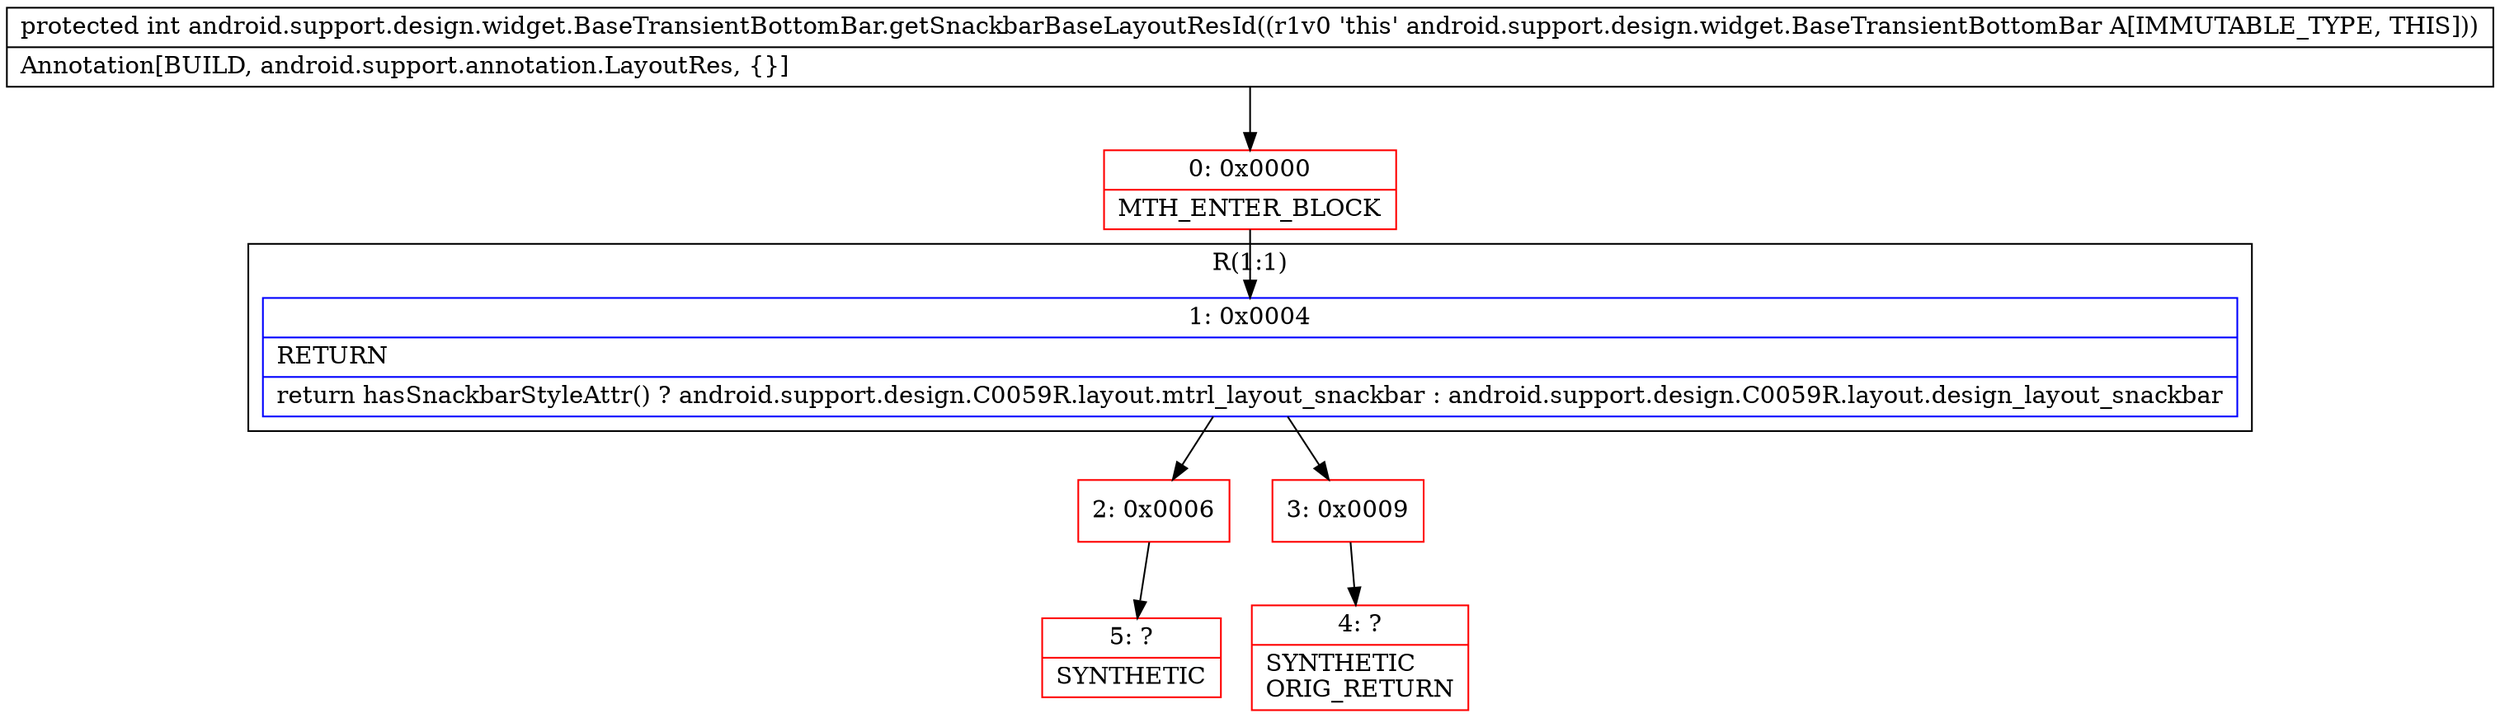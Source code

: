 digraph "CFG forandroid.support.design.widget.BaseTransientBottomBar.getSnackbarBaseLayoutResId()I" {
subgraph cluster_Region_793670283 {
label = "R(1:1)";
node [shape=record,color=blue];
Node_1 [shape=record,label="{1\:\ 0x0004|RETURN\l|return hasSnackbarStyleAttr() ? android.support.design.C0059R.layout.mtrl_layout_snackbar : android.support.design.C0059R.layout.design_layout_snackbar\l}"];
}
Node_0 [shape=record,color=red,label="{0\:\ 0x0000|MTH_ENTER_BLOCK\l}"];
Node_2 [shape=record,color=red,label="{2\:\ 0x0006}"];
Node_3 [shape=record,color=red,label="{3\:\ 0x0009}"];
Node_4 [shape=record,color=red,label="{4\:\ ?|SYNTHETIC\lORIG_RETURN\l}"];
Node_5 [shape=record,color=red,label="{5\:\ ?|SYNTHETIC\l}"];
MethodNode[shape=record,label="{protected int android.support.design.widget.BaseTransientBottomBar.getSnackbarBaseLayoutResId((r1v0 'this' android.support.design.widget.BaseTransientBottomBar A[IMMUTABLE_TYPE, THIS]))  | Annotation[BUILD, android.support.annotation.LayoutRes, \{\}]\l}"];
MethodNode -> Node_0;
Node_1 -> Node_2;
Node_1 -> Node_3;
Node_0 -> Node_1;
Node_2 -> Node_5;
Node_3 -> Node_4;
}

